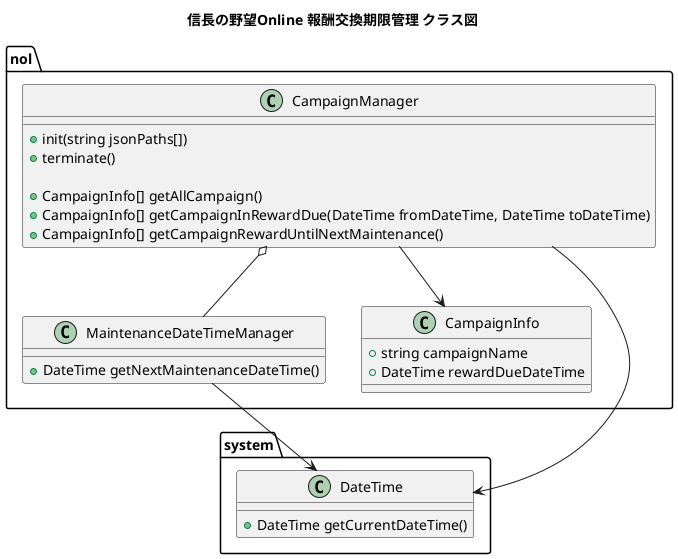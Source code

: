 @startuml

title 信長の野望Online 報酬交換期限管理 クラス図

namespace nol {
  class MaintenanceDateTimeManager {
    +DateTime getNextMaintenanceDateTime()
  }

  class CampaignInfo {
    +string campaignName
    +DateTime rewardDueDateTime
  }

  class CampaignManager {
    +init(string jsonPaths[])
    +terminate()

    +CampaignInfo[] getAllCampaign()
    +CampaignInfo[] getCampaignInRewardDue(DateTime fromDateTime, DateTime toDateTime)
    +CampaignInfo[] getCampaignRewardUntilNextMaintenance()
  }
}

namespace system {
  class DateTime {
    +DateTime getCurrentDateTime()
  }
}

CampaignManager --> CampaignInfo
CampaignManager o-- MaintenanceDateTimeManager
CampaignManager ---> DateTime

MaintenanceDateTimeManager --> DateTime

@enduml
